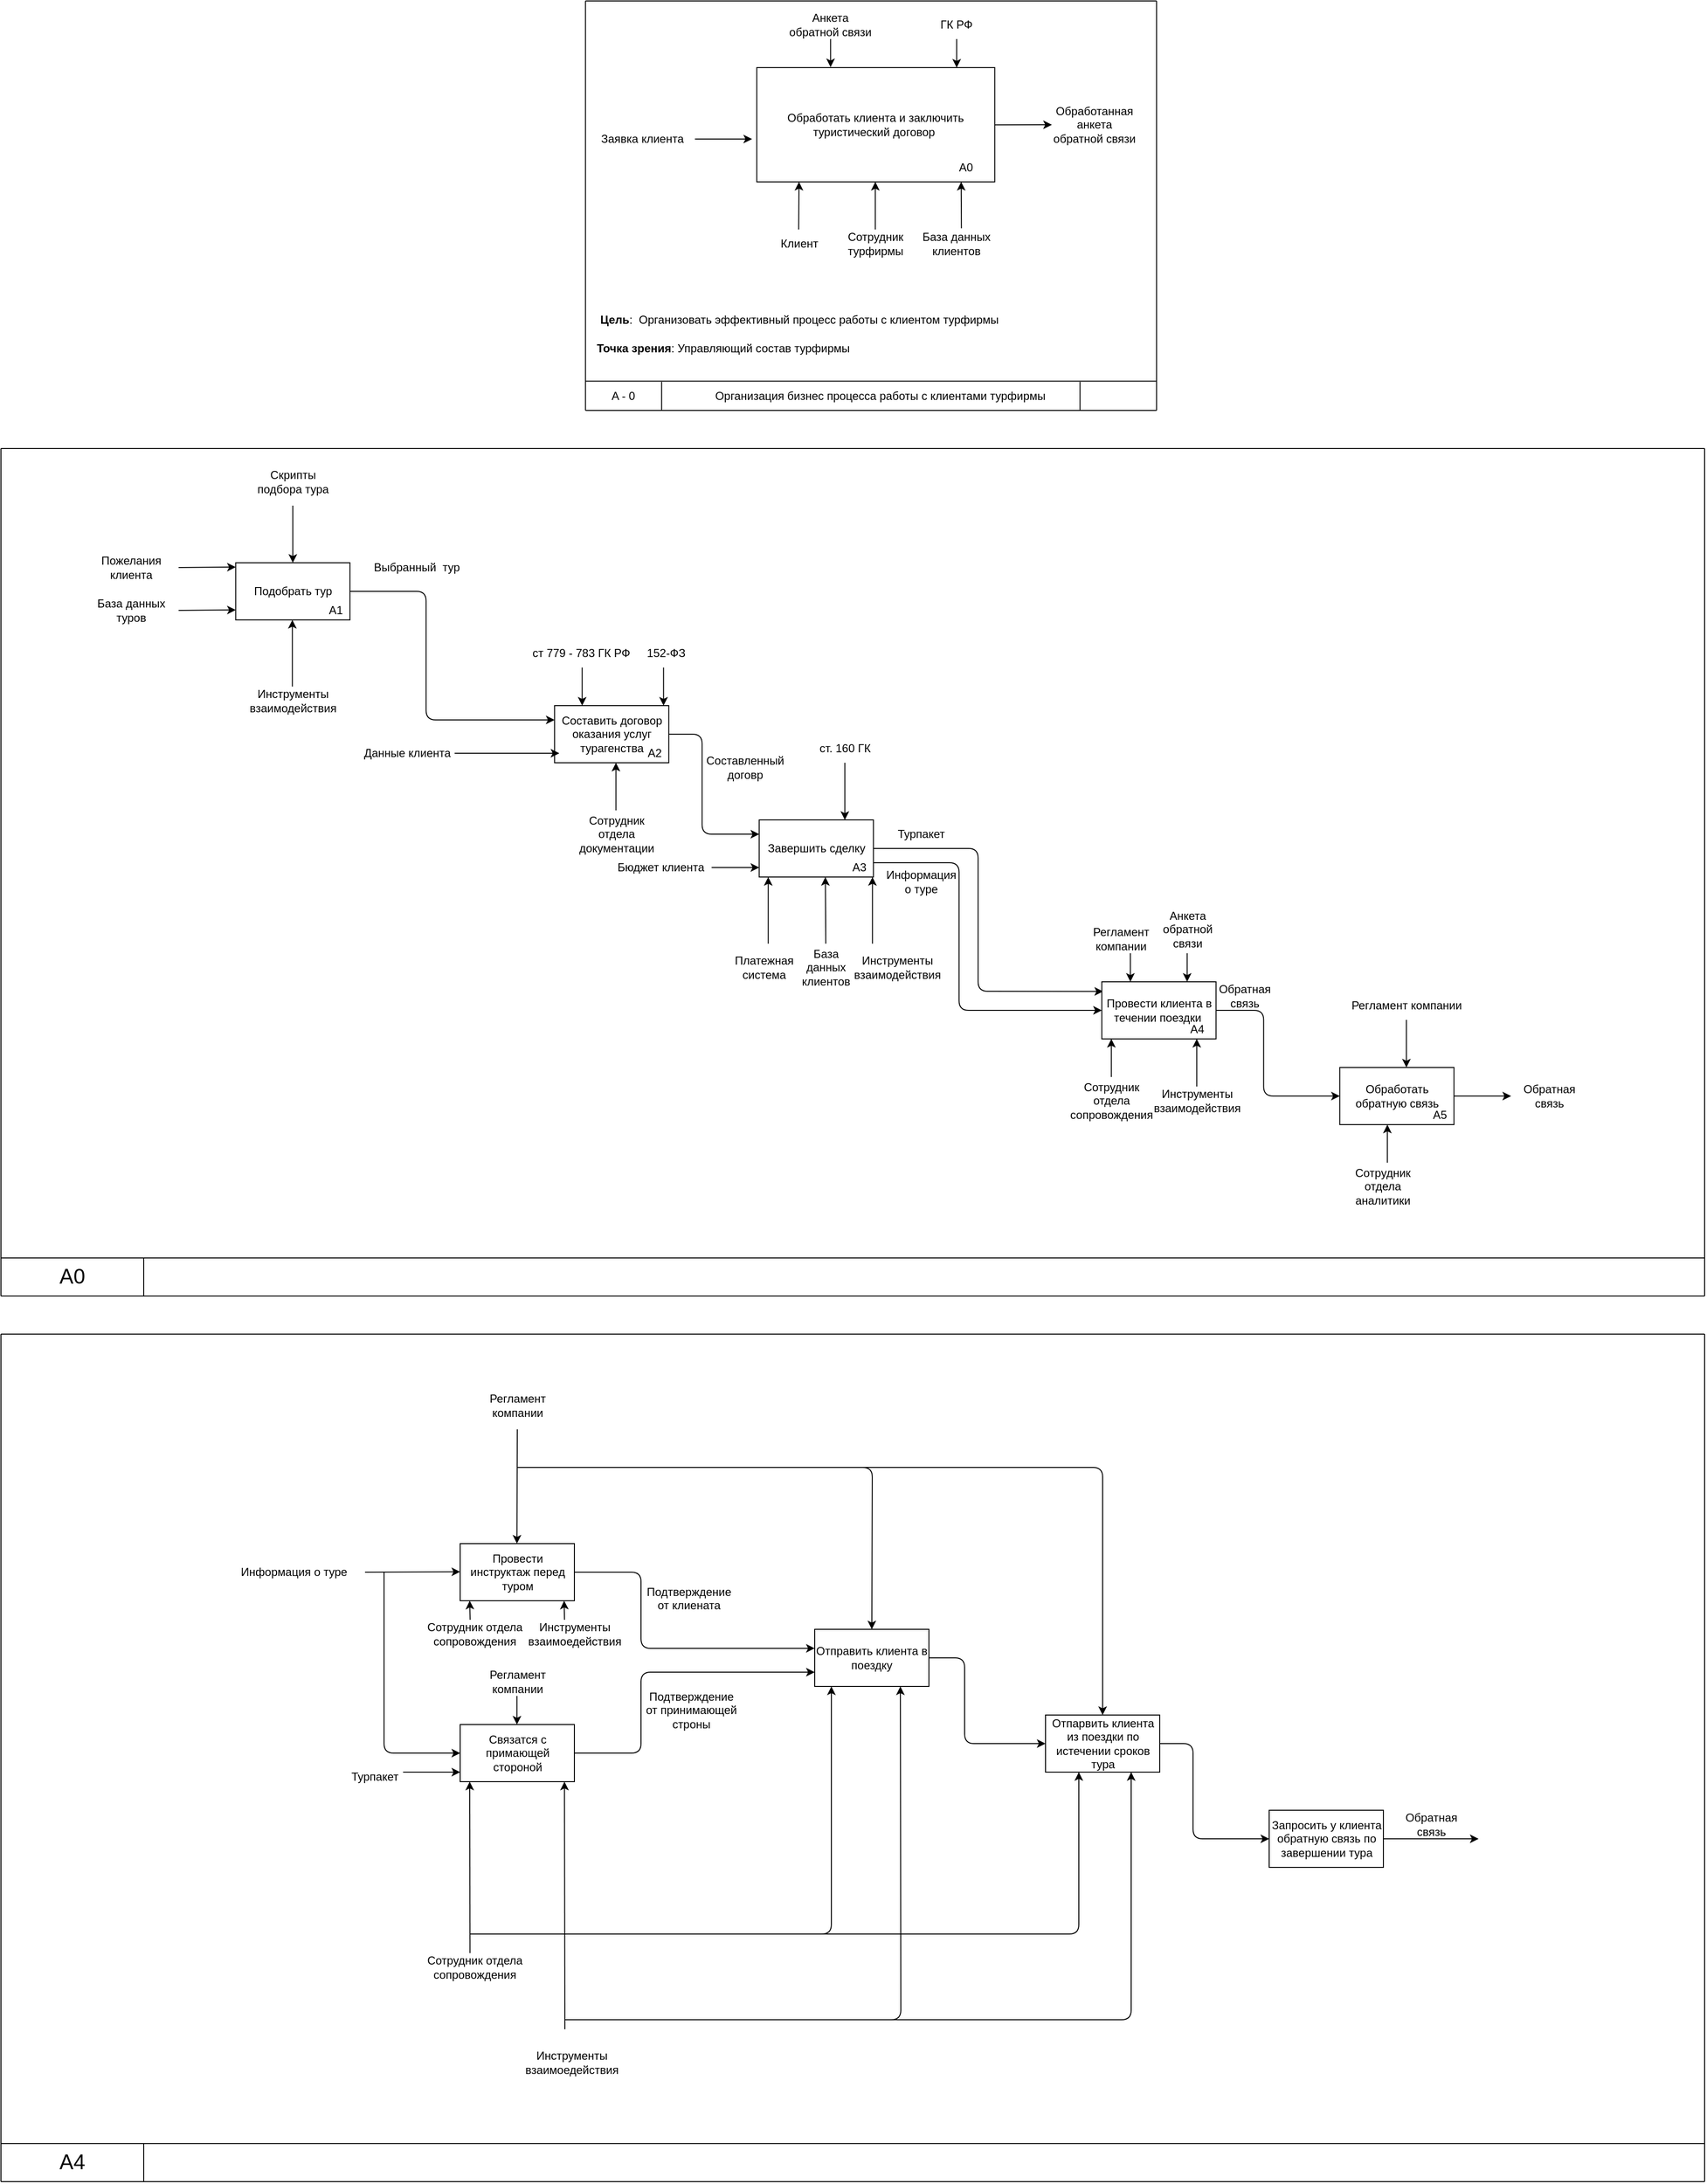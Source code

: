 <mxfile>
    <diagram id="VetKzjbRoYOWJcP3zysH" name="Page-1">
        <mxGraphModel dx="4263" dy="3048" grid="1" gridSize="10" guides="1" tooltips="1" connect="1" arrows="1" fold="1" page="1" pageScale="1" pageWidth="850" pageHeight="1100" math="0" shadow="0">
            <root>
                <mxCell id="0"/>
                <mxCell id="1" parent="0"/>
                <mxCell id="2" value="" style="endArrow=none;html=1;" parent="1" edge="1">
                    <mxGeometry width="50" height="50" relative="1" as="geometry">
                        <mxPoint x="324.17" y="-130" as="sourcePoint"/>
                        <mxPoint x="924.17" y="-130" as="targetPoint"/>
                    </mxGeometry>
                </mxCell>
                <mxCell id="3" value="" style="endArrow=none;html=1;" parent="1" edge="1">
                    <mxGeometry width="50" height="50" relative="1" as="geometry">
                        <mxPoint x="324.17" y="300" as="sourcePoint"/>
                        <mxPoint x="324.17" y="-130" as="targetPoint"/>
                    </mxGeometry>
                </mxCell>
                <mxCell id="4" value="" style="endArrow=none;html=1;" parent="1" edge="1">
                    <mxGeometry width="50" height="50" relative="1" as="geometry">
                        <mxPoint x="924.17" y="300" as="sourcePoint"/>
                        <mxPoint x="924.17" y="-130" as="targetPoint"/>
                    </mxGeometry>
                </mxCell>
                <mxCell id="5" value="" style="endArrow=none;html=1;" parent="1" edge="1">
                    <mxGeometry width="50" height="50" relative="1" as="geometry">
                        <mxPoint x="324.17" y="300" as="sourcePoint"/>
                        <mxPoint x="924.17" y="300" as="targetPoint"/>
                    </mxGeometry>
                </mxCell>
                <mxCell id="7" value="" style="endArrow=none;html=1;" parent="1" edge="1">
                    <mxGeometry width="50" height="50" relative="1" as="geometry">
                        <mxPoint x="324.17" y="269.31" as="sourcePoint"/>
                        <mxPoint x="924.17" y="269.31" as="targetPoint"/>
                    </mxGeometry>
                </mxCell>
                <mxCell id="8" value="A - 0" style="text;html=1;align=center;verticalAlign=middle;whiteSpace=wrap;rounded=0;" parent="1" vertex="1">
                    <mxGeometry x="334.17" y="270" width="60" height="30" as="geometry"/>
                </mxCell>
                <mxCell id="9" value="" style="endArrow=none;html=1;" parent="1" edge="1">
                    <mxGeometry width="50" height="50" relative="1" as="geometry">
                        <mxPoint x="404.17" y="300" as="sourcePoint"/>
                        <mxPoint x="404.17" y="270" as="targetPoint"/>
                    </mxGeometry>
                </mxCell>
                <mxCell id="10" value="Обработать клиента и заключить туристический договор&amp;nbsp;" style="rounded=0;whiteSpace=wrap;html=1;" parent="1" vertex="1">
                    <mxGeometry x="504.17" y="-60" width="250" height="120" as="geometry"/>
                </mxCell>
                <mxCell id="11" value="Организация бизнес процесса работы с клиентами турфирмы" style="text;html=1;align=center;verticalAlign=middle;whiteSpace=wrap;rounded=0;" parent="1" vertex="1">
                    <mxGeometry x="454.17" y="270" width="360" height="30" as="geometry"/>
                </mxCell>
                <mxCell id="12" value="" style="endArrow=classic;html=1;entryX=0;entryY=0.417;entryDx=0;entryDy=0;entryPerimeter=0;" parent="1" edge="1">
                    <mxGeometry width="50" height="50" relative="1" as="geometry">
                        <mxPoint x="439.17" y="15" as="sourcePoint"/>
                        <mxPoint x="499.17" y="15.04" as="targetPoint"/>
                        <Array as="points">
                            <mxPoint x="439.17" y="15"/>
                        </Array>
                    </mxGeometry>
                </mxCell>
                <mxCell id="13" value="" style="endArrow=classic;html=1;exitX=1.004;exitY=0.387;exitDx=0;exitDy=0;exitPerimeter=0;" parent="1" edge="1">
                    <mxGeometry width="50" height="50" relative="1" as="geometry">
                        <mxPoint x="754.17" y="0.1" as="sourcePoint"/>
                        <mxPoint x="814.17" as="targetPoint"/>
                    </mxGeometry>
                </mxCell>
                <mxCell id="15" value="А0" style="text;html=1;align=center;verticalAlign=middle;whiteSpace=wrap;rounded=0;" parent="1" vertex="1">
                    <mxGeometry x="694.17" y="30" width="60" height="30" as="geometry"/>
                </mxCell>
                <mxCell id="16" value="Заявка клиента" style="text;html=1;align=center;verticalAlign=middle;whiteSpace=wrap;rounded=0;" parent="1" vertex="1">
                    <mxGeometry x="334.17" width="100" height="30" as="geometry"/>
                </mxCell>
                <mxCell id="18" value="Обработанная анкета обратной связи" style="text;html=1;align=center;verticalAlign=middle;whiteSpace=wrap;rounded=0;" parent="1" vertex="1">
                    <mxGeometry x="814.17" y="-15" width="90" height="30" as="geometry"/>
                </mxCell>
                <mxCell id="21" value="" style="endArrow=classic;html=1;entryX=0.695;entryY=1.01;entryDx=0;entryDy=0;entryPerimeter=0;" parent="1" edge="1">
                    <mxGeometry width="50" height="50" relative="1" as="geometry">
                        <mxPoint x="719.13" y="108.8" as="sourcePoint"/>
                        <mxPoint x="718.88" y="60.0" as="targetPoint"/>
                    </mxGeometry>
                </mxCell>
                <mxCell id="22" value="База данных клиентов" style="text;html=1;align=center;verticalAlign=middle;whiteSpace=wrap;rounded=0;" parent="1" vertex="1">
                    <mxGeometry x="659.17" y="110" width="110" height="30" as="geometry"/>
                </mxCell>
                <mxCell id="23" value="&lt;b&gt;Цель&lt;/b&gt;:&amp;nbsp; Организовать эффективный процесс работы с клиентом турфирмы" style="text;html=1;align=center;verticalAlign=middle;whiteSpace=wrap;rounded=0;" parent="1" vertex="1">
                    <mxGeometry x="334.17" y="190" width="430" height="30" as="geometry"/>
                </mxCell>
                <mxCell id="24" value="&lt;b&gt;Точка зрения&lt;/b&gt;: Управляющий состав турфирмы" style="text;html=1;align=center;verticalAlign=middle;whiteSpace=wrap;rounded=0;" parent="1" vertex="1">
                    <mxGeometry x="334.17" y="220" width="270" height="30" as="geometry"/>
                </mxCell>
                <mxCell id="25" value="" style="endArrow=none;html=1;" parent="1" edge="1">
                    <mxGeometry width="50" height="50" relative="1" as="geometry">
                        <mxPoint x="843.75" y="300" as="sourcePoint"/>
                        <mxPoint x="843.75" y="270" as="targetPoint"/>
                    </mxGeometry>
                </mxCell>
                <mxCell id="30" value="" style="endArrow=classic;html=1;" parent="1" edge="1">
                    <mxGeometry width="50" height="50" relative="1" as="geometry">
                        <mxPoint x="628.67" y="110" as="sourcePoint"/>
                        <mxPoint x="628.67" y="60" as="targetPoint"/>
                    </mxGeometry>
                </mxCell>
                <mxCell id="31" value="Сотрудник турфирмы" style="text;html=1;align=center;verticalAlign=middle;whiteSpace=wrap;rounded=0;" parent="1" vertex="1">
                    <mxGeometry x="599.17" y="110" width="60" height="30" as="geometry"/>
                </mxCell>
                <mxCell id="34" value="" style="endArrow=classic;html=1;entryX=0.5;entryY=0;entryDx=0;entryDy=0;" parent="1" edge="1">
                    <mxGeometry width="50" height="50" relative="1" as="geometry">
                        <mxPoint x="714.17" y="-90" as="sourcePoint"/>
                        <mxPoint x="714.17" y="-60" as="targetPoint"/>
                    </mxGeometry>
                </mxCell>
                <mxCell id="35" value="ГК РФ" style="text;html=1;align=center;verticalAlign=middle;whiteSpace=wrap;rounded=0;" parent="1" vertex="1">
                    <mxGeometry x="639.17" y="-120" width="150" height="30" as="geometry"/>
                </mxCell>
                <mxCell id="58" value="Клиент" style="text;html=1;align=center;verticalAlign=middle;whiteSpace=wrap;rounded=0;" parent="1" vertex="1">
                    <mxGeometry x="519.17" y="110" width="60" height="30" as="geometry"/>
                </mxCell>
                <mxCell id="60" value="" style="endArrow=classic;html=1;" parent="1" edge="1">
                    <mxGeometry width="50" height="50" relative="1" as="geometry">
                        <mxPoint x="548.17" y="110" as="sourcePoint"/>
                        <mxPoint x="548.48" y="60" as="targetPoint"/>
                    </mxGeometry>
                </mxCell>
                <mxCell id="126" value="Анкета обратной связи" style="text;html=1;align=center;verticalAlign=middle;whiteSpace=wrap;rounded=0;" parent="1" vertex="1">
                    <mxGeometry x="534.17" y="-120" width="95" height="30" as="geometry"/>
                </mxCell>
                <mxCell id="127" value="" style="endArrow=classic;html=1;exitX=0.5;exitY=1;exitDx=0;exitDy=0;entryX=0.31;entryY=-0.004;entryDx=0;entryDy=0;entryPerimeter=0;" parent="1" source="126" target="10" edge="1">
                    <mxGeometry width="50" height="50" relative="1" as="geometry">
                        <mxPoint x="568.87" y="-80" as="sourcePoint"/>
                        <mxPoint x="574.17" y="-62" as="targetPoint"/>
                    </mxGeometry>
                </mxCell>
                <mxCell id="132" value="Подобрать тур" style="rounded=0;whiteSpace=wrap;html=1;" parent="1" vertex="1">
                    <mxGeometry x="-43.33" y="460" width="120" height="60" as="geometry"/>
                </mxCell>
                <mxCell id="133" value="" style="endArrow=classic;html=1;" parent="1" edge="1">
                    <mxGeometry width="50" height="50" relative="1" as="geometry">
                        <mxPoint x="-103.33" y="465" as="sourcePoint"/>
                        <mxPoint x="-43.33" y="464.5" as="targetPoint"/>
                    </mxGeometry>
                </mxCell>
                <mxCell id="134" value="Пожелания клиента" style="text;html=1;align=center;verticalAlign=middle;whiteSpace=wrap;rounded=0;" parent="1" vertex="1">
                    <mxGeometry x="-183.33" y="450" width="60" height="30" as="geometry"/>
                </mxCell>
                <mxCell id="136" value="" style="endArrow=classic;html=1;entryX=0.25;entryY=1;entryDx=0;entryDy=0;" parent="1" edge="1">
                    <mxGeometry width="50" height="50" relative="1" as="geometry">
                        <mxPoint x="16.17" y="590" as="sourcePoint"/>
                        <mxPoint x="16.17" y="520" as="targetPoint"/>
                    </mxGeometry>
                </mxCell>
                <mxCell id="137" value="Инструменты взаимодействия" style="text;html=1;align=center;verticalAlign=middle;whiteSpace=wrap;rounded=0;" parent="1" vertex="1">
                    <mxGeometry x="-13.33" y="590" width="60" height="30" as="geometry"/>
                </mxCell>
                <mxCell id="138" value="" style="endArrow=classic;html=1;" parent="1" edge="1">
                    <mxGeometry width="50" height="50" relative="1" as="geometry">
                        <mxPoint x="16.67" y="400" as="sourcePoint"/>
                        <mxPoint x="16.67" y="460" as="targetPoint"/>
                    </mxGeometry>
                </mxCell>
                <mxCell id="139" value="Скрипты подбора тура" style="text;html=1;align=center;verticalAlign=middle;whiteSpace=wrap;rounded=0;" parent="1" vertex="1">
                    <mxGeometry x="-33.33" y="360" width="100" height="30" as="geometry"/>
                </mxCell>
                <mxCell id="140" value="" style="endArrow=classic;html=1;" parent="1" edge="1">
                    <mxGeometry width="50" height="50" relative="1" as="geometry">
                        <mxPoint x="-103.33" y="510" as="sourcePoint"/>
                        <mxPoint x="-43.33" y="509.5" as="targetPoint"/>
                        <Array as="points"/>
                    </mxGeometry>
                </mxCell>
                <mxCell id="141" value="База данных туров" style="text;html=1;align=center;verticalAlign=middle;whiteSpace=wrap;rounded=0;" parent="1" vertex="1">
                    <mxGeometry x="-203.33" y="490" width="100" height="40" as="geometry"/>
                </mxCell>
                <mxCell id="144" value="" style="endArrow=classic;html=1;exitX=1;exitY=0.5;exitDx=0;exitDy=0;entryX=0;entryY=0.25;entryDx=0;entryDy=0;" parent="1" source="132" target="146" edge="1">
                    <mxGeometry width="50" height="50" relative="1" as="geometry">
                        <mxPoint x="-123.33" y="470" as="sourcePoint"/>
                        <mxPoint x="186.67" y="625" as="targetPoint"/>
                        <Array as="points">
                            <mxPoint x="156.67" y="490"/>
                            <mxPoint x="156.67" y="625"/>
                        </Array>
                    </mxGeometry>
                </mxCell>
                <mxCell id="146" value="Составить договор оказания услуг турагенства" style="rounded=0;whiteSpace=wrap;html=1;" parent="1" vertex="1">
                    <mxGeometry x="291.67" y="610" width="120" height="60" as="geometry"/>
                </mxCell>
                <mxCell id="147" value="" style="endArrow=classic;html=1;" parent="1" edge="1">
                    <mxGeometry width="50" height="50" relative="1" as="geometry">
                        <mxPoint x="186.67" y="660" as="sourcePoint"/>
                        <mxPoint x="296.67" y="660" as="targetPoint"/>
                        <Array as="points">
                            <mxPoint x="206.67" y="660"/>
                        </Array>
                    </mxGeometry>
                </mxCell>
                <mxCell id="148" value="Данные клиента" style="text;html=1;align=center;verticalAlign=middle;whiteSpace=wrap;rounded=0;" parent="1" vertex="1">
                    <mxGeometry x="86.67" y="650" width="100" height="20" as="geometry"/>
                </mxCell>
                <mxCell id="151" value="Выбранный&amp;nbsp;&amp;nbsp;тур" style="text;html=1;align=center;verticalAlign=middle;whiteSpace=wrap;rounded=0;" parent="1" vertex="1">
                    <mxGeometry x="116.67" y="450" width="60" height="30" as="geometry"/>
                </mxCell>
                <mxCell id="152" value="" style="endArrow=classic;html=1;" parent="1" edge="1">
                    <mxGeometry width="50" height="50" relative="1" as="geometry">
                        <mxPoint x="406.17" y="570" as="sourcePoint"/>
                        <mxPoint x="406.17" y="610" as="targetPoint"/>
                    </mxGeometry>
                </mxCell>
                <mxCell id="153" value="152-ФЗ" style="text;html=1;align=center;verticalAlign=middle;whiteSpace=wrap;rounded=0;" parent="1" vertex="1">
                    <mxGeometry x="379.17" y="540" width="60" height="30" as="geometry"/>
                </mxCell>
                <mxCell id="154" value="" style="endArrow=classic;html=1;" parent="1" edge="1">
                    <mxGeometry width="50" height="50" relative="1" as="geometry">
                        <mxPoint x="320.67" y="570" as="sourcePoint"/>
                        <mxPoint x="320.67" y="610" as="targetPoint"/>
                    </mxGeometry>
                </mxCell>
                <mxCell id="155" value="ст 779 - 783 ГК РФ&amp;nbsp;" style="text;html=1;align=center;verticalAlign=middle;whiteSpace=wrap;rounded=0;" parent="1" vertex="1">
                    <mxGeometry x="264.17" y="540" width="115" height="30" as="geometry"/>
                </mxCell>
                <mxCell id="156" value="" style="endArrow=classic;html=1;" parent="1" edge="1">
                    <mxGeometry width="50" height="50" relative="1" as="geometry">
                        <mxPoint x="356.17" y="720" as="sourcePoint"/>
                        <mxPoint x="356.17" y="670" as="targetPoint"/>
                    </mxGeometry>
                </mxCell>
                <mxCell id="157" value="Завершить сделку" style="rounded=0;whiteSpace=wrap;html=1;" parent="1" vertex="1">
                    <mxGeometry x="506.67" y="730" width="120" height="60" as="geometry"/>
                </mxCell>
                <mxCell id="158" value="" style="endArrow=classic;html=1;exitX=1;exitY=0.5;exitDx=0;exitDy=0;entryX=0;entryY=0.25;entryDx=0;entryDy=0;" parent="1" source="146" target="157" edge="1">
                    <mxGeometry width="50" height="50" relative="1" as="geometry">
                        <mxPoint x="436.67" y="710" as="sourcePoint"/>
                        <mxPoint x="486.67" y="660" as="targetPoint"/>
                        <Array as="points">
                            <mxPoint x="446.67" y="640"/>
                            <mxPoint x="446.67" y="745"/>
                        </Array>
                    </mxGeometry>
                </mxCell>
                <mxCell id="159" value="Составленный договр" style="text;html=1;align=center;verticalAlign=middle;whiteSpace=wrap;rounded=0;" parent="1" vertex="1">
                    <mxGeometry x="461.67" y="660" width="60" height="30" as="geometry"/>
                </mxCell>
                <mxCell id="160" value="" style="endArrow=classic;html=1;" parent="1" edge="1">
                    <mxGeometry width="50" height="50" relative="1" as="geometry">
                        <mxPoint x="516.17" y="860" as="sourcePoint"/>
                        <mxPoint x="516.17" y="790" as="targetPoint"/>
                    </mxGeometry>
                </mxCell>
                <mxCell id="161" value="Платежная система" style="text;html=1;align=center;verticalAlign=middle;whiteSpace=wrap;rounded=0;" parent="1" vertex="1">
                    <mxGeometry x="481.67" y="870" width="60" height="30" as="geometry"/>
                </mxCell>
                <mxCell id="162" value="Инструменты взаимодействия" style="text;html=1;align=center;verticalAlign=middle;whiteSpace=wrap;rounded=0;" parent="1" vertex="1">
                    <mxGeometry x="606.67" y="870" width="90" height="30" as="geometry"/>
                </mxCell>
                <mxCell id="163" value="" style="endArrow=classic;html=1;" parent="1" edge="1">
                    <mxGeometry width="50" height="50" relative="1" as="geometry">
                        <mxPoint x="625.67" y="860" as="sourcePoint"/>
                        <mxPoint x="625.67" y="790" as="targetPoint"/>
                    </mxGeometry>
                </mxCell>
                <mxCell id="166" value="Сотрудник отдела документации" style="text;html=1;align=center;verticalAlign=middle;whiteSpace=wrap;rounded=0;" parent="1" vertex="1">
                    <mxGeometry x="326.67" y="730" width="60" height="30" as="geometry"/>
                </mxCell>
                <mxCell id="167" value="" style="endArrow=classic;html=1;" parent="1" edge="1">
                    <mxGeometry width="50" height="50" relative="1" as="geometry">
                        <mxPoint x="596.67" y="670" as="sourcePoint"/>
                        <mxPoint x="596.67" y="730" as="targetPoint"/>
                    </mxGeometry>
                </mxCell>
                <mxCell id="168" value="ст. 160 ГК" style="text;html=1;align=center;verticalAlign=middle;whiteSpace=wrap;rounded=0;" parent="1" vertex="1">
                    <mxGeometry x="566.67" y="640" width="60" height="30" as="geometry"/>
                </mxCell>
                <mxCell id="169" value="" style="endArrow=classic;html=1;entryX=0.5;entryY=1;entryDx=0;entryDy=0;" parent="1" edge="1">
                    <mxGeometry width="50" height="50" relative="1" as="geometry">
                        <mxPoint x="576.67" y="860" as="sourcePoint"/>
                        <mxPoint x="576.17" y="790" as="targetPoint"/>
                    </mxGeometry>
                </mxCell>
                <mxCell id="170" value="База данных клиентов" style="text;html=1;align=center;verticalAlign=middle;whiteSpace=wrap;rounded=0;" parent="1" vertex="1">
                    <mxGeometry x="546.67" y="870" width="60" height="30" as="geometry"/>
                </mxCell>
                <mxCell id="173" value="" style="endArrow=classic;html=1;exitX=1;exitY=0.5;exitDx=0;exitDy=0;entryX=0.011;entryY=0.169;entryDx=0;entryDy=0;entryPerimeter=0;" parent="1" source="157" target="177" edge="1">
                    <mxGeometry width="50" height="50" relative="1" as="geometry">
                        <mxPoint x="656.67" y="770" as="sourcePoint"/>
                        <mxPoint x="726.67" y="760" as="targetPoint"/>
                        <Array as="points">
                            <mxPoint x="736.67" y="760"/>
                            <mxPoint x="736.67" y="910"/>
                        </Array>
                    </mxGeometry>
                </mxCell>
                <mxCell id="174" value="Турпакет" style="text;html=1;align=center;verticalAlign=middle;whiteSpace=wrap;rounded=0;" parent="1" vertex="1">
                    <mxGeometry x="646.67" y="730" width="60" height="30" as="geometry"/>
                </mxCell>
                <mxCell id="175" value="" style="endArrow=classic;html=1;" parent="1" edge="1">
                    <mxGeometry width="50" height="50" relative="1" as="geometry">
                        <mxPoint x="456.67" y="780" as="sourcePoint"/>
                        <mxPoint x="506.67" y="780" as="targetPoint"/>
                    </mxGeometry>
                </mxCell>
                <mxCell id="176" value="Бюджет клиента" style="text;html=1;align=center;verticalAlign=middle;whiteSpace=wrap;rounded=0;" parent="1" vertex="1">
                    <mxGeometry x="351.67" y="770" width="103" height="20" as="geometry"/>
                </mxCell>
                <mxCell id="177" value="Провести клиента в течении поездки&amp;nbsp;" style="rounded=0;whiteSpace=wrap;html=1;" parent="1" vertex="1">
                    <mxGeometry x="866.67" y="900" width="120" height="60" as="geometry"/>
                </mxCell>
                <mxCell id="179" value="" style="endArrow=classic;html=1;" parent="1" edge="1">
                    <mxGeometry width="50" height="50" relative="1" as="geometry">
                        <mxPoint x="966.39" y="1010" as="sourcePoint"/>
                        <mxPoint x="966.39" y="960" as="targetPoint"/>
                    </mxGeometry>
                </mxCell>
                <mxCell id="180" value="Инструменты взаимодействия" style="text;html=1;align=center;verticalAlign=middle;whiteSpace=wrap;rounded=0;" parent="1" vertex="1">
                    <mxGeometry x="936.67" y="1010" width="60" height="30" as="geometry"/>
                </mxCell>
                <mxCell id="181" value="" style="endArrow=classic;html=1;exitX=1;exitY=0.75;exitDx=0;exitDy=0;entryX=0;entryY=0.5;entryDx=0;entryDy=0;" parent="1" source="157" target="177" edge="1">
                    <mxGeometry width="50" height="50" relative="1" as="geometry">
                        <mxPoint x="706.67" y="870" as="sourcePoint"/>
                        <mxPoint x="846.67" y="930" as="targetPoint"/>
                        <Array as="points">
                            <mxPoint x="716.67" y="775"/>
                            <mxPoint x="716.67" y="930"/>
                        </Array>
                    </mxGeometry>
                </mxCell>
                <mxCell id="182" value="Информация о туре" style="text;html=1;align=center;verticalAlign=middle;whiteSpace=wrap;rounded=0;" parent="1" vertex="1">
                    <mxGeometry x="646.67" y="780" width="60" height="30" as="geometry"/>
                </mxCell>
                <mxCell id="183" value="" style="endArrow=classic;html=1;" parent="1" edge="1">
                    <mxGeometry width="50" height="50" relative="1" as="geometry">
                        <mxPoint x="896.67" y="870" as="sourcePoint"/>
                        <mxPoint x="896.67" y="900" as="targetPoint"/>
                    </mxGeometry>
                </mxCell>
                <mxCell id="184" value="Регламент компании" style="text;html=1;align=center;verticalAlign=middle;whiteSpace=wrap;rounded=0;" parent="1" vertex="1">
                    <mxGeometry x="856.67" y="840" width="60" height="30" as="geometry"/>
                </mxCell>
                <mxCell id="185" value="" style="endArrow=classic;html=1;exitX=1;exitY=0.5;exitDx=0;exitDy=0;entryX=0;entryY=0.5;entryDx=0;entryDy=0;" parent="1" source="177" target="186" edge="1">
                    <mxGeometry width="50" height="50" relative="1" as="geometry">
                        <mxPoint x="1066.67" y="970" as="sourcePoint"/>
                        <mxPoint x="1036.67" y="930" as="targetPoint"/>
                        <Array as="points">
                            <mxPoint x="1036.67" y="930"/>
                            <mxPoint x="1036.67" y="1020"/>
                        </Array>
                    </mxGeometry>
                </mxCell>
                <mxCell id="186" value="Обработать обратную связь" style="rounded=0;whiteSpace=wrap;html=1;" parent="1" vertex="1">
                    <mxGeometry x="1116.67" y="990" width="120" height="60" as="geometry"/>
                </mxCell>
                <mxCell id="187" value="" style="endArrow=classic;html=1;" parent="1" edge="1">
                    <mxGeometry width="50" height="50" relative="1" as="geometry">
                        <mxPoint x="876.67" y="1000" as="sourcePoint"/>
                        <mxPoint x="876.67" y="960" as="targetPoint"/>
                    </mxGeometry>
                </mxCell>
                <mxCell id="188" value="Сотрудник отдела сопровождения" style="text;html=1;align=center;verticalAlign=middle;whiteSpace=wrap;rounded=0;" parent="1" vertex="1">
                    <mxGeometry x="846.67" y="1010" width="60" height="30" as="geometry"/>
                </mxCell>
                <mxCell id="189" value="Обратная связь" style="text;html=1;align=center;verticalAlign=middle;whiteSpace=wrap;rounded=0;" parent="1" vertex="1">
                    <mxGeometry x="986.67" y="900" width="60" height="30" as="geometry"/>
                </mxCell>
                <mxCell id="190" value="" style="endArrow=classic;html=1;" parent="1" edge="1">
                    <mxGeometry width="50" height="50" relative="1" as="geometry">
                        <mxPoint x="1186.67" y="940" as="sourcePoint"/>
                        <mxPoint x="1186.67" y="990" as="targetPoint"/>
                    </mxGeometry>
                </mxCell>
                <mxCell id="191" value="Регламент компании" style="text;html=1;align=center;verticalAlign=middle;whiteSpace=wrap;rounded=0;" parent="1" vertex="1">
                    <mxGeometry x="1126.67" y="910" width="120" height="30" as="geometry"/>
                </mxCell>
                <mxCell id="192" value="" style="endArrow=classic;html=1;" parent="1" edge="1">
                    <mxGeometry width="50" height="50" relative="1" as="geometry">
                        <mxPoint x="1166.67" y="1090" as="sourcePoint"/>
                        <mxPoint x="1166.67" y="1050" as="targetPoint"/>
                    </mxGeometry>
                </mxCell>
                <mxCell id="193" value="Сотрудник отдела аналитики" style="text;html=1;align=center;verticalAlign=middle;whiteSpace=wrap;rounded=0;" parent="1" vertex="1">
                    <mxGeometry x="1131.67" y="1100" width="60" height="30" as="geometry"/>
                </mxCell>
                <mxCell id="194" value="" style="endArrow=classic;html=1;exitX=1;exitY=0.5;exitDx=0;exitDy=0;" parent="1" source="186" edge="1">
                    <mxGeometry width="50" height="50" relative="1" as="geometry">
                        <mxPoint x="1266.67" y="1040" as="sourcePoint"/>
                        <mxPoint x="1296.67" y="1020" as="targetPoint"/>
                    </mxGeometry>
                </mxCell>
                <mxCell id="195" value="Обратная связь" style="text;html=1;align=center;verticalAlign=middle;whiteSpace=wrap;rounded=0;" parent="1" vertex="1">
                    <mxGeometry x="1306.67" y="1005" width="60" height="30" as="geometry"/>
                </mxCell>
                <mxCell id="196" value="A1" style="text;html=1;align=center;verticalAlign=middle;whiteSpace=wrap;rounded=0;" parent="1" vertex="1">
                    <mxGeometry x="46.67" y="500" width="30" height="20" as="geometry"/>
                </mxCell>
                <mxCell id="197" value="A2" style="text;html=1;align=center;verticalAlign=middle;whiteSpace=wrap;rounded=0;" parent="1" vertex="1">
                    <mxGeometry x="381.67" y="650" width="30" height="20" as="geometry"/>
                </mxCell>
                <mxCell id="198" value="A3" style="text;html=1;align=center;verticalAlign=middle;whiteSpace=wrap;rounded=0;" parent="1" vertex="1">
                    <mxGeometry x="596.67" y="770" width="30" height="20" as="geometry"/>
                </mxCell>
                <mxCell id="200" value="А4" style="text;html=1;align=center;verticalAlign=middle;whiteSpace=wrap;rounded=0;" parent="1" vertex="1">
                    <mxGeometry x="951.67" y="940" width="30" height="20" as="geometry"/>
                </mxCell>
                <mxCell id="201" value="А5" style="text;html=1;align=center;verticalAlign=middle;whiteSpace=wrap;rounded=0;" parent="1" vertex="1">
                    <mxGeometry x="1206.67" y="1030" width="30" height="20" as="geometry"/>
                </mxCell>
                <mxCell id="202" value="" style="endArrow=none;html=1;" parent="1" edge="1">
                    <mxGeometry width="50" height="50" relative="1" as="geometry">
                        <mxPoint x="-290" y="340" as="sourcePoint"/>
                        <mxPoint x="1500" y="340" as="targetPoint"/>
                    </mxGeometry>
                </mxCell>
                <mxCell id="203" value="" style="endArrow=none;html=1;" parent="1" edge="1">
                    <mxGeometry width="50" height="50" relative="1" as="geometry">
                        <mxPoint x="-290" y="1230" as="sourcePoint"/>
                        <mxPoint x="-290" y="340" as="targetPoint"/>
                    </mxGeometry>
                </mxCell>
                <mxCell id="204" value="" style="endArrow=none;html=1;" parent="1" edge="1">
                    <mxGeometry width="50" height="50" relative="1" as="geometry">
                        <mxPoint x="1500" y="1230" as="sourcePoint"/>
                        <mxPoint x="1500" y="340" as="targetPoint"/>
                    </mxGeometry>
                </mxCell>
                <mxCell id="205" value="" style="endArrow=none;html=1;" parent="1" edge="1">
                    <mxGeometry width="50" height="50" relative="1" as="geometry">
                        <mxPoint x="-290" y="1190" as="sourcePoint"/>
                        <mxPoint x="1500" y="1190" as="targetPoint"/>
                    </mxGeometry>
                </mxCell>
                <mxCell id="206" value="" style="endArrow=none;html=1;" parent="1" edge="1">
                    <mxGeometry width="50" height="50" relative="1" as="geometry">
                        <mxPoint x="-290" y="1230" as="sourcePoint"/>
                        <mxPoint x="1500" y="1230" as="targetPoint"/>
                    </mxGeometry>
                </mxCell>
                <mxCell id="207" value="" style="endArrow=none;html=1;" parent="1" edge="1">
                    <mxGeometry width="50" height="50" relative="1" as="geometry">
                        <mxPoint x="-140" y="1230" as="sourcePoint"/>
                        <mxPoint x="-140" y="1190" as="targetPoint"/>
                    </mxGeometry>
                </mxCell>
                <mxCell id="208" value="&lt;font style=&quot;font-size: 22px;&quot;&gt;A0&lt;/font&gt;" style="text;html=1;align=center;verticalAlign=middle;whiteSpace=wrap;rounded=0;" parent="1" vertex="1">
                    <mxGeometry x="-270" y="1190" width="110" height="40" as="geometry"/>
                </mxCell>
                <mxCell id="209" value="Провести инструктаж перед туром" style="rounded=0;whiteSpace=wrap;html=1;" parent="1" vertex="1">
                    <mxGeometry x="192.5" y="1490" width="120" height="60" as="geometry"/>
                </mxCell>
                <mxCell id="210" value="" style="endArrow=classic;html=1;" parent="1" edge="1">
                    <mxGeometry width="50" height="50" relative="1" as="geometry">
                        <mxPoint x="92.5" y="1520" as="sourcePoint"/>
                        <mxPoint x="192.5" y="1519.57" as="targetPoint"/>
                    </mxGeometry>
                </mxCell>
                <mxCell id="211" value="Информация о туре" style="text;html=1;align=center;verticalAlign=middle;whiteSpace=wrap;rounded=0;" parent="1" vertex="1">
                    <mxGeometry x="-47.5" y="1505" width="130" height="30" as="geometry"/>
                </mxCell>
                <mxCell id="212" value="Связатся с примающей стороной" style="rounded=0;whiteSpace=wrap;html=1;" parent="1" vertex="1">
                    <mxGeometry x="192.5" y="1680" width="120" height="60" as="geometry"/>
                </mxCell>
                <mxCell id="213" value="" style="endArrow=classic;html=1;" parent="1" edge="1">
                    <mxGeometry width="50" height="50" relative="1" as="geometry">
                        <mxPoint x="132.5" y="1730" as="sourcePoint"/>
                        <mxPoint x="192.5" y="1730" as="targetPoint"/>
                    </mxGeometry>
                </mxCell>
                <mxCell id="214" value="" style="endArrow=classic;html=1;entryX=0;entryY=0.5;entryDx=0;entryDy=0;" parent="1" target="212" edge="1">
                    <mxGeometry width="50" height="50" relative="1" as="geometry">
                        <mxPoint x="112.5" y="1520" as="sourcePoint"/>
                        <mxPoint x="232.5" y="1590" as="targetPoint"/>
                        <Array as="points">
                            <mxPoint x="112.5" y="1710"/>
                        </Array>
                    </mxGeometry>
                </mxCell>
                <mxCell id="215" value="Турпакет" style="text;html=1;align=center;verticalAlign=middle;whiteSpace=wrap;rounded=0;" parent="1" vertex="1">
                    <mxGeometry x="72.5" y="1720" width="60" height="30" as="geometry"/>
                </mxCell>
                <mxCell id="216" value="Инструменты взаимоедействия" style="text;html=1;align=center;verticalAlign=middle;whiteSpace=wrap;rounded=0;" parent="1" vertex="1">
                    <mxGeometry x="282.5" y="1570" width="60" height="30" as="geometry"/>
                </mxCell>
                <mxCell id="217" value="" style="endArrow=classic;html=1;" parent="1" edge="1">
                    <mxGeometry width="50" height="50" relative="1" as="geometry">
                        <mxPoint x="302.13" y="1570" as="sourcePoint"/>
                        <mxPoint x="301.7" y="1550" as="targetPoint"/>
                    </mxGeometry>
                </mxCell>
                <mxCell id="218" value="" style="endArrow=classic;html=1;" parent="1" edge="1">
                    <mxGeometry width="50" height="50" relative="1" as="geometry">
                        <mxPoint x="302.5" y="2000" as="sourcePoint"/>
                        <mxPoint x="302.07" y="1740" as="targetPoint"/>
                    </mxGeometry>
                </mxCell>
                <mxCell id="219" value="Инструменты взаимоедействия" style="text;html=1;align=center;verticalAlign=middle;whiteSpace=wrap;rounded=0;" parent="1" vertex="1">
                    <mxGeometry x="280" y="2020" width="60" height="30" as="geometry"/>
                </mxCell>
                <mxCell id="220" value="Отправить клиента в поездку" style="rounded=0;whiteSpace=wrap;html=1;" parent="1" vertex="1">
                    <mxGeometry x="565" y="1580" width="120" height="60" as="geometry"/>
                </mxCell>
                <mxCell id="221" value="" style="endArrow=classic;html=1;exitX=1;exitY=0.5;exitDx=0;exitDy=0;entryX=0;entryY=0.333;entryDx=0;entryDy=0;entryPerimeter=0;" parent="1" source="209" target="220" edge="1">
                    <mxGeometry width="50" height="50" relative="1" as="geometry">
                        <mxPoint x="372.5" y="1590" as="sourcePoint"/>
                        <mxPoint x="422.5" y="1540" as="targetPoint"/>
                        <Array as="points">
                            <mxPoint x="382.5" y="1520"/>
                            <mxPoint x="382.5" y="1600"/>
                        </Array>
                    </mxGeometry>
                </mxCell>
                <mxCell id="222" value="" style="endArrow=classic;html=1;exitX=1;exitY=0.5;exitDx=0;exitDy=0;entryX=0;entryY=0.75;entryDx=0;entryDy=0;" parent="1" source="212" target="220" edge="1">
                    <mxGeometry width="50" height="50" relative="1" as="geometry">
                        <mxPoint x="392.5" y="1720" as="sourcePoint"/>
                        <mxPoint x="442.5" y="1670" as="targetPoint"/>
                        <Array as="points">
                            <mxPoint x="382.5" y="1710"/>
                            <mxPoint x="382.5" y="1625"/>
                        </Array>
                    </mxGeometry>
                </mxCell>
                <mxCell id="223" value="" style="endArrow=classic;html=1;" parent="1" edge="1">
                    <mxGeometry width="50" height="50" relative="1" as="geometry">
                        <mxPoint x="252.14" y="1650" as="sourcePoint"/>
                        <mxPoint x="252.14" y="1680" as="targetPoint"/>
                    </mxGeometry>
                </mxCell>
                <mxCell id="225" value="" style="endArrow=classic;html=1;" parent="1" edge="1">
                    <mxGeometry width="50" height="50" relative="1" as="geometry">
                        <mxPoint x="252.5" y="1370" as="sourcePoint"/>
                        <mxPoint x="252.14" y="1490" as="targetPoint"/>
                    </mxGeometry>
                </mxCell>
                <mxCell id="226" value="Регламент компании" style="text;html=1;align=center;verticalAlign=middle;whiteSpace=wrap;rounded=0;" parent="1" vertex="1">
                    <mxGeometry x="222.5" y="1620" width="60" height="30" as="geometry"/>
                </mxCell>
                <mxCell id="227" value="Регламент компании" style="text;html=1;align=center;verticalAlign=middle;whiteSpace=wrap;rounded=0;" parent="1" vertex="1">
                    <mxGeometry x="222.5" y="1330" width="60" height="30" as="geometry"/>
                </mxCell>
                <mxCell id="228" value="Подтверждение от клиената&lt;div&gt;&lt;br&gt;&lt;/div&gt;" style="text;html=1;align=center;verticalAlign=middle;whiteSpace=wrap;rounded=0;" parent="1" vertex="1">
                    <mxGeometry x="402.5" y="1540" width="60" height="30" as="geometry"/>
                </mxCell>
                <mxCell id="229" value="Подтверждение от принимающей строны" style="text;html=1;align=center;verticalAlign=middle;whiteSpace=wrap;rounded=0;" parent="1" vertex="1">
                    <mxGeometry x="382.5" y="1650" width="105" height="30" as="geometry"/>
                </mxCell>
                <mxCell id="230" value="Сотрудник отдела сопровождения" style="text;html=1;align=center;verticalAlign=middle;whiteSpace=wrap;rounded=0;" parent="1" vertex="1">
                    <mxGeometry x="152.5" y="1570" width="110" height="30" as="geometry"/>
                </mxCell>
                <mxCell id="231" value="" style="endArrow=classic;html=1;" parent="1" edge="1">
                    <mxGeometry width="50" height="50" relative="1" as="geometry">
                        <mxPoint x="202.93" y="1570" as="sourcePoint"/>
                        <mxPoint x="202.5" y="1550" as="targetPoint"/>
                    </mxGeometry>
                </mxCell>
                <mxCell id="232" value="Сотрудник отдела сопровождения" style="text;html=1;align=center;verticalAlign=middle;whiteSpace=wrap;rounded=0;" parent="1" vertex="1">
                    <mxGeometry x="152.5" y="1920" width="110" height="30" as="geometry"/>
                </mxCell>
                <mxCell id="234" value="" style="endArrow=classic;html=1;" parent="1" edge="1">
                    <mxGeometry width="50" height="50" relative="1" as="geometry">
                        <mxPoint x="202.79" y="1920" as="sourcePoint"/>
                        <mxPoint x="202.5" y="1740" as="targetPoint"/>
                    </mxGeometry>
                </mxCell>
                <mxCell id="237" value="Отпарвить клиента из поездки по истечении сроков тура" style="rounded=0;whiteSpace=wrap;html=1;" parent="1" vertex="1">
                    <mxGeometry x="807.5" y="1670" width="120" height="60" as="geometry"/>
                </mxCell>
                <mxCell id="238" value="" style="endArrow=classic;html=1;exitX=1;exitY=0.5;exitDx=0;exitDy=0;entryX=0;entryY=0.5;entryDx=0;entryDy=0;" parent="1" source="220" target="237" edge="1">
                    <mxGeometry width="50" height="50" relative="1" as="geometry">
                        <mxPoint x="722.5" y="1660" as="sourcePoint"/>
                        <mxPoint x="772.5" y="1610" as="targetPoint"/>
                        <Array as="points">
                            <mxPoint x="722.5" y="1610"/>
                            <mxPoint x="722.5" y="1700"/>
                        </Array>
                    </mxGeometry>
                </mxCell>
                <mxCell id="239" value="" style="endArrow=classic;html=1;entryX=0.5;entryY=0;entryDx=0;entryDy=0;" parent="1" target="220" edge="1">
                    <mxGeometry width="50" height="50" relative="1" as="geometry">
                        <mxPoint x="252.5" y="1410" as="sourcePoint"/>
                        <mxPoint x="682.5" y="1440" as="targetPoint"/>
                        <Array as="points">
                            <mxPoint x="625.5" y="1410"/>
                        </Array>
                    </mxGeometry>
                </mxCell>
                <mxCell id="242" value="" style="endArrow=classic;html=1;entryX=0.146;entryY=1;entryDx=0;entryDy=0;entryPerimeter=0;" parent="1" target="220" edge="1">
                    <mxGeometry width="50" height="50" relative="1" as="geometry">
                        <mxPoint x="202.5" y="1900" as="sourcePoint"/>
                        <mxPoint x="472.5" y="1830" as="targetPoint"/>
                        <Array as="points">
                            <mxPoint x="582.5" y="1900"/>
                        </Array>
                    </mxGeometry>
                </mxCell>
                <mxCell id="243" value="" style="endArrow=classic;html=1;entryX=0.75;entryY=1;entryDx=0;entryDy=0;" parent="1" target="220" edge="1">
                    <mxGeometry width="50" height="50" relative="1" as="geometry">
                        <mxPoint x="302.5" y="1990" as="sourcePoint"/>
                        <mxPoint x="482.5" y="1940" as="targetPoint"/>
                        <Array as="points">
                            <mxPoint x="655.5" y="1990"/>
                        </Array>
                    </mxGeometry>
                </mxCell>
                <mxCell id="244" value="" style="endArrow=classic;html=1;" parent="1" edge="1">
                    <mxGeometry width="50" height="50" relative="1" as="geometry">
                        <mxPoint x="207.5" y="1900" as="sourcePoint"/>
                        <mxPoint x="842.5" y="1730" as="targetPoint"/>
                        <Array as="points">
                            <mxPoint x="457.5" y="1900"/>
                            <mxPoint x="842.5" y="1900"/>
                        </Array>
                    </mxGeometry>
                </mxCell>
                <mxCell id="245" value="" style="endArrow=classic;html=1;entryX=0.75;entryY=1;entryDx=0;entryDy=0;" parent="1" target="237" edge="1">
                    <mxGeometry width="50" height="50" relative="1" as="geometry">
                        <mxPoint x="302.5" y="1990" as="sourcePoint"/>
                        <mxPoint x="792.5" y="1940" as="targetPoint"/>
                        <Array as="points">
                            <mxPoint x="897.5" y="1990"/>
                        </Array>
                    </mxGeometry>
                </mxCell>
                <mxCell id="246" value="Запросить у клиента обратную связь по завершении тура" style="rounded=0;whiteSpace=wrap;html=1;" parent="1" vertex="1">
                    <mxGeometry x="1042.5" y="1770" width="120" height="60" as="geometry"/>
                </mxCell>
                <mxCell id="247" value="Анкета обратной связи" style="text;html=1;align=center;verticalAlign=middle;whiteSpace=wrap;rounded=0;" parent="1" vertex="1">
                    <mxGeometry x="926.67" y="830" width="60" height="30" as="geometry"/>
                </mxCell>
                <mxCell id="248" value="" style="endArrow=classic;html=1;" parent="1" edge="1">
                    <mxGeometry width="50" height="50" relative="1" as="geometry">
                        <mxPoint x="956.31" y="870" as="sourcePoint"/>
                        <mxPoint x="956.31" y="900" as="targetPoint"/>
                    </mxGeometry>
                </mxCell>
                <mxCell id="250" value="" style="endArrow=classic;html=1;exitX=1;exitY=0.5;exitDx=0;exitDy=0;entryX=0;entryY=0.5;entryDx=0;entryDy=0;" parent="1" source="237" target="246" edge="1">
                    <mxGeometry width="50" height="50" relative="1" as="geometry">
                        <mxPoint x="1002.5" y="1710" as="sourcePoint"/>
                        <mxPoint x="1052.5" y="1660" as="targetPoint"/>
                        <Array as="points">
                            <mxPoint x="962.5" y="1700"/>
                            <mxPoint x="962.5" y="1800"/>
                        </Array>
                    </mxGeometry>
                </mxCell>
                <mxCell id="251" value="" style="endArrow=classic;html=1;entryX=0.5;entryY=0;entryDx=0;entryDy=0;" parent="1" target="237" edge="1">
                    <mxGeometry width="50" height="50" relative="1" as="geometry">
                        <mxPoint x="252.5" y="1410" as="sourcePoint"/>
                        <mxPoint x="842.5" y="1520" as="targetPoint"/>
                        <Array as="points">
                            <mxPoint x="867.5" y="1410"/>
                        </Array>
                    </mxGeometry>
                </mxCell>
                <mxCell id="252" value="" style="endArrow=classic;html=1;exitX=1;exitY=0.5;exitDx=0;exitDy=0;" parent="1" source="246" edge="1">
                    <mxGeometry width="50" height="50" relative="1" as="geometry">
                        <mxPoint x="1262.5" y="1850" as="sourcePoint"/>
                        <mxPoint x="1262.5" y="1800" as="targetPoint"/>
                    </mxGeometry>
                </mxCell>
                <mxCell id="253" value="Обратная связь" style="text;html=1;align=center;verticalAlign=middle;whiteSpace=wrap;rounded=0;" parent="1" vertex="1">
                    <mxGeometry x="1182.5" y="1770" width="60" height="30" as="geometry"/>
                </mxCell>
                <mxCell id="312" value="" style="endArrow=none;html=1;" parent="1" edge="1">
                    <mxGeometry width="50" height="50" relative="1" as="geometry">
                        <mxPoint x="-290" y="1270" as="sourcePoint"/>
                        <mxPoint x="1500" y="1270" as="targetPoint"/>
                    </mxGeometry>
                </mxCell>
                <mxCell id="313" value="" style="endArrow=none;html=1;" parent="1" edge="1">
                    <mxGeometry width="50" height="50" relative="1" as="geometry">
                        <mxPoint x="-290" y="2160" as="sourcePoint"/>
                        <mxPoint x="-290" y="1270" as="targetPoint"/>
                    </mxGeometry>
                </mxCell>
                <mxCell id="314" value="" style="endArrow=none;html=1;" parent="1" edge="1">
                    <mxGeometry width="50" height="50" relative="1" as="geometry">
                        <mxPoint x="1500" y="2160" as="sourcePoint"/>
                        <mxPoint x="1500" y="1270" as="targetPoint"/>
                    </mxGeometry>
                </mxCell>
                <mxCell id="315" value="" style="endArrow=none;html=1;" parent="1" edge="1">
                    <mxGeometry width="50" height="50" relative="1" as="geometry">
                        <mxPoint x="-290" y="2120" as="sourcePoint"/>
                        <mxPoint x="1500" y="2120" as="targetPoint"/>
                    </mxGeometry>
                </mxCell>
                <mxCell id="316" value="" style="endArrow=none;html=1;" parent="1" edge="1">
                    <mxGeometry width="50" height="50" relative="1" as="geometry">
                        <mxPoint x="-290" y="2160" as="sourcePoint"/>
                        <mxPoint x="1500" y="2160" as="targetPoint"/>
                    </mxGeometry>
                </mxCell>
                <mxCell id="317" value="" style="endArrow=none;html=1;" parent="1" edge="1">
                    <mxGeometry width="50" height="50" relative="1" as="geometry">
                        <mxPoint x="-140" y="2160" as="sourcePoint"/>
                        <mxPoint x="-140" y="2120" as="targetPoint"/>
                    </mxGeometry>
                </mxCell>
                <mxCell id="318" value="&lt;font style=&quot;font-size: 22px;&quot;&gt;А4&lt;/font&gt;" style="text;html=1;align=center;verticalAlign=middle;whiteSpace=wrap;rounded=0;" parent="1" vertex="1">
                    <mxGeometry x="-270" y="2120" width="110" height="40" as="geometry"/>
                </mxCell>
            </root>
        </mxGraphModel>
    </diagram>
</mxfile>